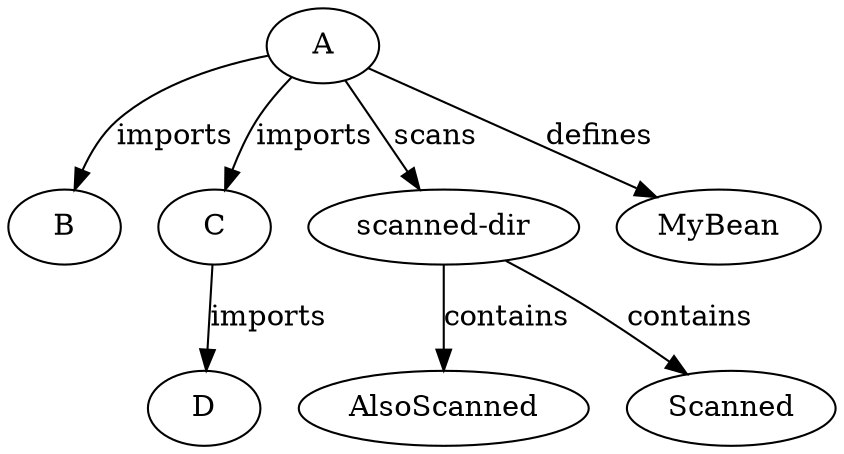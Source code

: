 digraph Components {
    "A" -> "B" [label="imports"];
    "A" -> "C" [label="imports"];
    "A" -> "scanned-dir" [label="scans"];
    "scanned-dir" -> "AlsoScanned" [label="contains"];
    "scanned-dir" -> "Scanned" [label="contains"];
    A -> MyBean [label=defines]
    "C" -> "D" [label="imports"];
}
